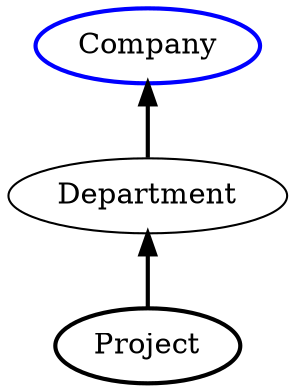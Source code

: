 digraph {
    rankdir=BT

    Project -> Department -> Company [penwidth=2]

    Company [penwidth=2, color=blue]
    
    Project [penwidth=2]
}